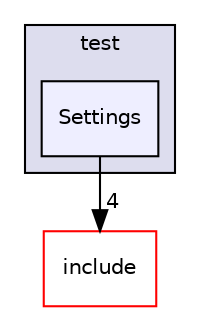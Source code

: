 digraph "/workplace/avs-device-sdk/Settings/test/Settings" {
  compound=true
  node [ fontsize="10", fontname="Helvetica"];
  edge [ labelfontsize="10", labelfontname="Helvetica"];
  subgraph clusterdir_99d77744d65312941b5eb82009999c89 {
    graph [ bgcolor="#ddddee", pencolor="black", label="test" fontname="Helvetica", fontsize="10", URL="dir_99d77744d65312941b5eb82009999c89.html"]
  dir_d0a625497781291379b4be77639d7bd3 [shape=box, label="Settings", style="filled", fillcolor="#eeeeff", pencolor="black", URL="dir_d0a625497781291379b4be77639d7bd3.html"];
  }
  dir_432cbbb5245314b613ff1e5a0d6316fd [shape=box label="include" fillcolor="white" style="filled" color="red" URL="dir_432cbbb5245314b613ff1e5a0d6316fd.html"];
  dir_d0a625497781291379b4be77639d7bd3->dir_432cbbb5245314b613ff1e5a0d6316fd [headlabel="4", labeldistance=1.5 headhref="dir_000292_000286.html"];
}
